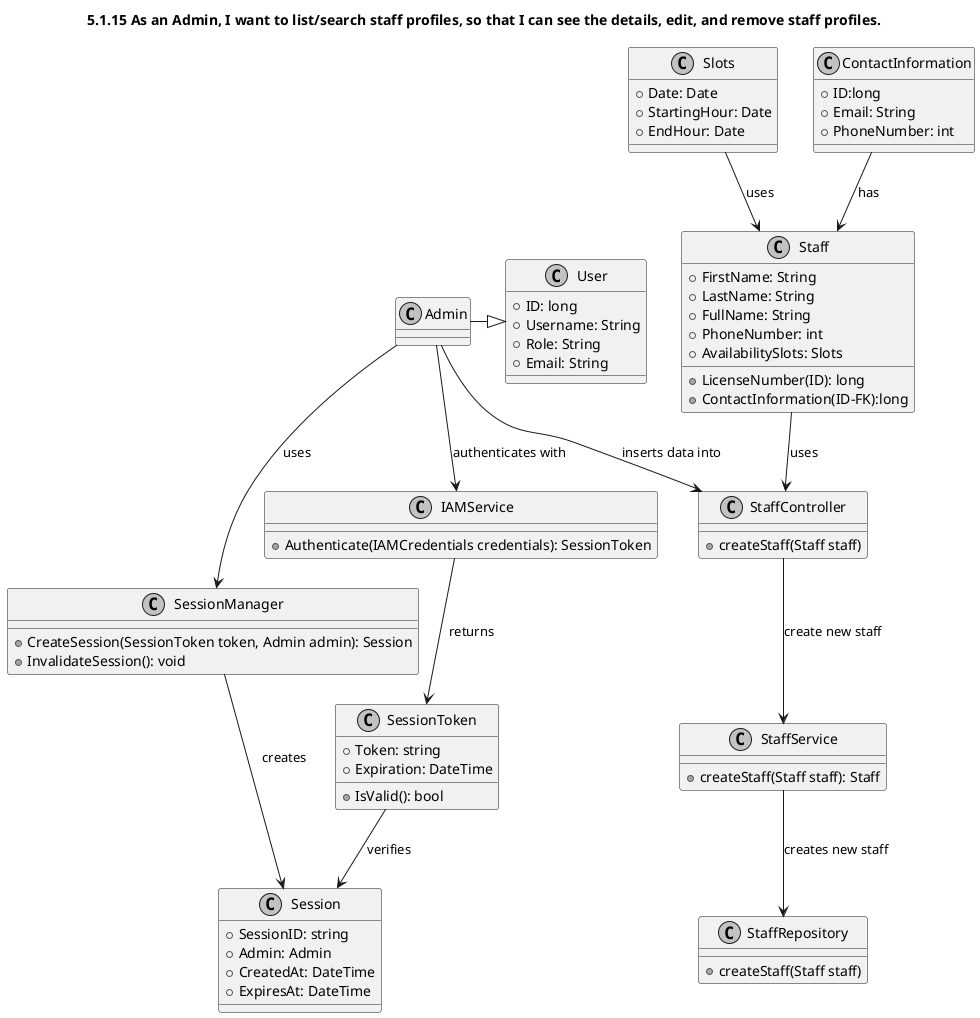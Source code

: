 ﻿@startuml
'https://plantuml.com/class-diagram

skinparam monochrome true
skinparam shadowing false

title 5.1.15 As an Admin, I want to list/search staff profiles, so that I can see the details, edit, and remove staff profiles.

class Admin{

}

class User{
    +ID: long
    +Username: String
    +Role: String
    +Email: String
}
class Slots{
    +Date: Date
    +StartingHour: Date
    +EndHour: Date
}

class Staff{
    +FirstName: String
    +LastName: String
    +FullName: String
    +LicenseNumber(ID): long
    +ContactInformation(ID-FK):long
    +PhoneNumber: int
    +AvailabilitySlots: Slots

}

class ContactInformation{
    +ID:long
    +Email: String
    +PhoneNumber: int
}
class SessionManager {
    +CreateSession(SessionToken token, Admin admin): Session
    +InvalidateSession(): void
}

class Session {
    +SessionID: string
    +Admin: Admin
    +CreatedAt: DateTime
    +ExpiresAt: DateTime
}
class IAMService {
    +Authenticate(IAMCredentials credentials): SessionToken
}


class SessionToken {
    +Token: string
    +Expiration: DateTime
    +IsValid(): bool
}

class StaffController{
    +createStaff(Staff staff)
}

class StaffService {
    +createStaff(Staff staff): Staff
}
class StaffRepository {
    +createStaff(Staff staff)
}
Slots-->Staff : uses
ContactInformation-->Staff :has
Admin-|>User
Admin --> SessionManager : uses
IAMService --> SessionToken : returns
SessionManager --> Session : creates
Admin --> IAMService : authenticates with
Admin --> StaffController : inserts data into
StaffController-->StaffService: create new staff
Staff-->StaffController:uses
StaffService-->StaffRepository: creates new staff
SessionToken --> Session : verifies
@enduml